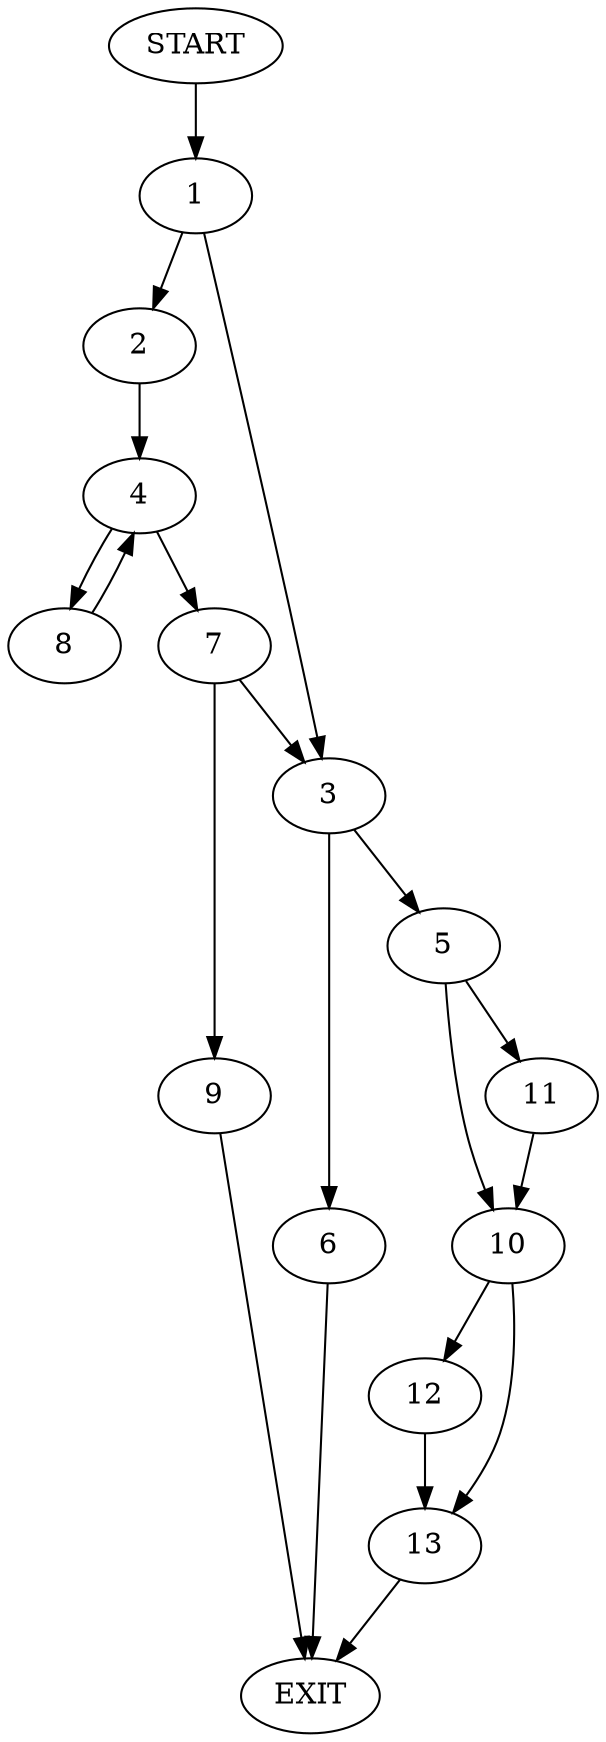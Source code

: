 digraph {
0 [label="START"]
14 [label="EXIT"]
0 -> 1
1 -> 2
1 -> 3
2 -> 4
3 -> 5
3 -> 6
4 -> 7
4 -> 8
7 -> 9
7 -> 3
8 -> 4
9 -> 14
6 -> 14
5 -> 10
5 -> 11
11 -> 10
10 -> 12
10 -> 13
12 -> 13
13 -> 14
}
